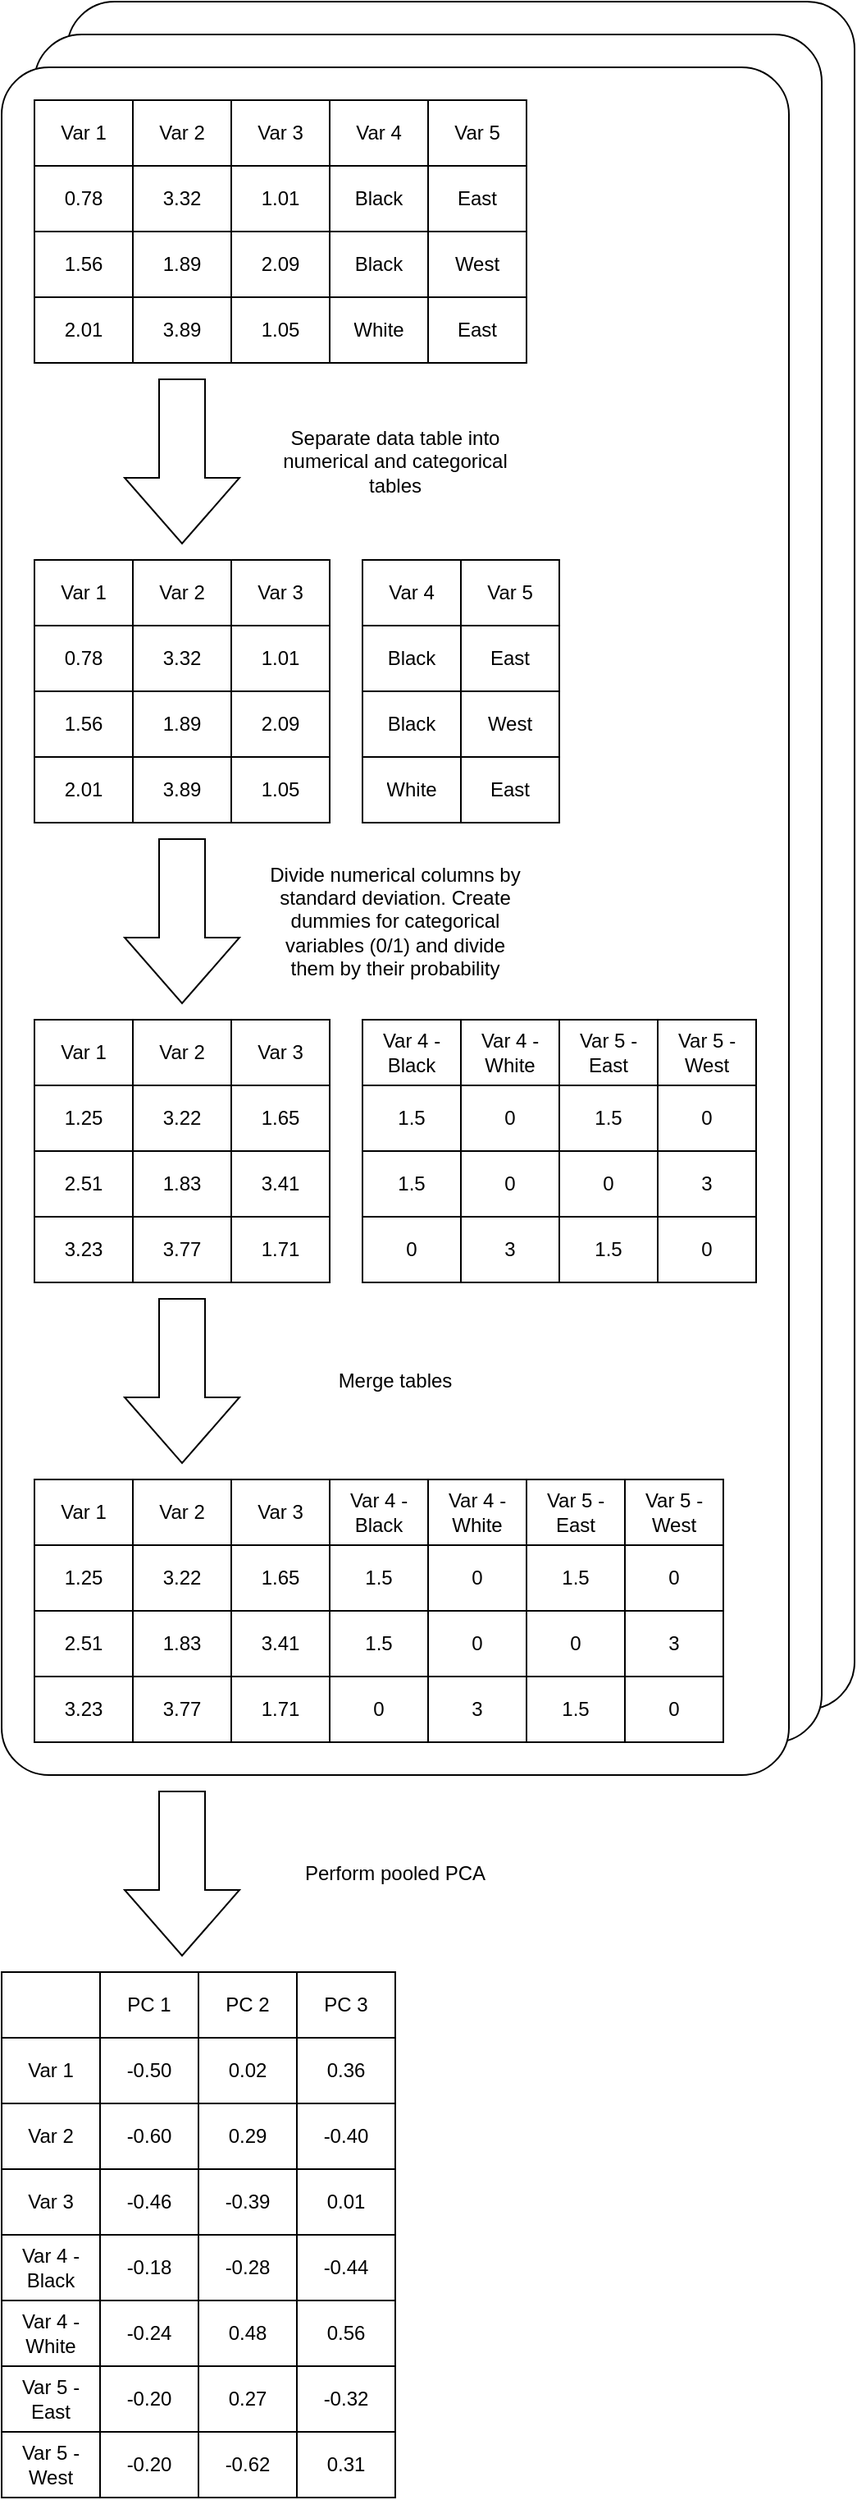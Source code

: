 <mxfile version="13.10.3" type="device"><diagram id="ud8sWpWN6jb35_ne4WhS" name="Page-1"><mxGraphModel dx="1673" dy="867" grid="1" gridSize="10" guides="1" tooltips="1" connect="1" arrows="1" fold="1" page="1" pageScale="1" pageWidth="827" pageHeight="1169" math="0" shadow="0"><root><mxCell id="0"/><mxCell id="1" parent="0"/><mxCell id="ew3JQJFN5XxSFX81NVyZ-254" value="" style="rounded=1;whiteSpace=wrap;html=1;arcSize=6;" vertex="1" parent="1"><mxGeometry x="240" y="20" width="480" height="1040" as="geometry"/></mxCell><mxCell id="ew3JQJFN5XxSFX81NVyZ-253" value="" style="rounded=1;whiteSpace=wrap;html=1;arcSize=6;" vertex="1" parent="1"><mxGeometry x="220" y="40" width="480" height="1040" as="geometry"/></mxCell><mxCell id="ew3JQJFN5XxSFX81NVyZ-252" value="" style="rounded=1;whiteSpace=wrap;html=1;arcSize=6;" vertex="1" parent="1"><mxGeometry x="200" y="60" width="480" height="1040" as="geometry"/></mxCell><mxCell id="ew3JQJFN5XxSFX81NVyZ-30" value="" style="shape=table;html=1;whiteSpace=wrap;startSize=0;container=1;collapsible=0;childLayout=tableLayout;" vertex="1" parent="1"><mxGeometry x="220" y="80" width="300" height="160" as="geometry"/></mxCell><mxCell id="ew3JQJFN5XxSFX81NVyZ-31" value="" style="shape=partialRectangle;html=1;whiteSpace=wrap;collapsible=0;dropTarget=0;pointerEvents=0;fillColor=none;top=0;left=0;bottom=0;right=0;points=[[0,0.5],[1,0.5]];portConstraint=eastwest;" vertex="1" parent="ew3JQJFN5XxSFX81NVyZ-30"><mxGeometry width="300" height="40" as="geometry"/></mxCell><mxCell id="ew3JQJFN5XxSFX81NVyZ-32" value="Var 1" style="shape=partialRectangle;html=1;whiteSpace=wrap;connectable=0;overflow=hidden;fillColor=none;top=0;left=0;bottom=0;right=0;" vertex="1" parent="ew3JQJFN5XxSFX81NVyZ-31"><mxGeometry width="60" height="40" as="geometry"/></mxCell><mxCell id="ew3JQJFN5XxSFX81NVyZ-33" value="Var 2" style="shape=partialRectangle;html=1;whiteSpace=wrap;connectable=0;overflow=hidden;fillColor=none;top=0;left=0;bottom=0;right=0;" vertex="1" parent="ew3JQJFN5XxSFX81NVyZ-31"><mxGeometry x="60" width="60" height="40" as="geometry"/></mxCell><mxCell id="ew3JQJFN5XxSFX81NVyZ-34" value="Var 3" style="shape=partialRectangle;html=1;whiteSpace=wrap;connectable=0;overflow=hidden;fillColor=none;top=0;left=0;bottom=0;right=0;" vertex="1" parent="ew3JQJFN5XxSFX81NVyZ-31"><mxGeometry x="120" width="60" height="40" as="geometry"/></mxCell><mxCell id="ew3JQJFN5XxSFX81NVyZ-35" value="Var 4" style="shape=partialRectangle;html=1;whiteSpace=wrap;connectable=0;overflow=hidden;fillColor=none;top=0;left=0;bottom=0;right=0;" vertex="1" parent="ew3JQJFN5XxSFX81NVyZ-31"><mxGeometry x="180" width="60" height="40" as="geometry"/></mxCell><mxCell id="ew3JQJFN5XxSFX81NVyZ-36" value="Var 5" style="shape=partialRectangle;html=1;whiteSpace=wrap;connectable=0;overflow=hidden;fillColor=none;top=0;left=0;bottom=0;right=0;" vertex="1" parent="ew3JQJFN5XxSFX81NVyZ-31"><mxGeometry x="240" width="60" height="40" as="geometry"/></mxCell><mxCell id="ew3JQJFN5XxSFX81NVyZ-37" value="" style="shape=partialRectangle;html=1;whiteSpace=wrap;collapsible=0;dropTarget=0;pointerEvents=0;fillColor=none;top=0;left=0;bottom=0;right=0;points=[[0,0.5],[1,0.5]];portConstraint=eastwest;" vertex="1" parent="ew3JQJFN5XxSFX81NVyZ-30"><mxGeometry y="40" width="300" height="40" as="geometry"/></mxCell><mxCell id="ew3JQJFN5XxSFX81NVyZ-38" value="0.78" style="shape=partialRectangle;html=1;whiteSpace=wrap;connectable=0;overflow=hidden;fillColor=none;top=0;left=0;bottom=0;right=0;" vertex="1" parent="ew3JQJFN5XxSFX81NVyZ-37"><mxGeometry width="60" height="40" as="geometry"/></mxCell><mxCell id="ew3JQJFN5XxSFX81NVyZ-39" value="3.32" style="shape=partialRectangle;html=1;whiteSpace=wrap;connectable=0;overflow=hidden;fillColor=none;top=0;left=0;bottom=0;right=0;" vertex="1" parent="ew3JQJFN5XxSFX81NVyZ-37"><mxGeometry x="60" width="60" height="40" as="geometry"/></mxCell><mxCell id="ew3JQJFN5XxSFX81NVyZ-40" value="1.01" style="shape=partialRectangle;html=1;whiteSpace=wrap;connectable=0;overflow=hidden;fillColor=none;top=0;left=0;bottom=0;right=0;" vertex="1" parent="ew3JQJFN5XxSFX81NVyZ-37"><mxGeometry x="120" width="60" height="40" as="geometry"/></mxCell><mxCell id="ew3JQJFN5XxSFX81NVyZ-41" value="Black" style="shape=partialRectangle;html=1;whiteSpace=wrap;connectable=0;overflow=hidden;fillColor=none;top=0;left=0;bottom=0;right=0;" vertex="1" parent="ew3JQJFN5XxSFX81NVyZ-37"><mxGeometry x="180" width="60" height="40" as="geometry"/></mxCell><mxCell id="ew3JQJFN5XxSFX81NVyZ-42" value="East" style="shape=partialRectangle;html=1;whiteSpace=wrap;connectable=0;overflow=hidden;fillColor=none;top=0;left=0;bottom=0;right=0;" vertex="1" parent="ew3JQJFN5XxSFX81NVyZ-37"><mxGeometry x="240" width="60" height="40" as="geometry"/></mxCell><mxCell id="ew3JQJFN5XxSFX81NVyZ-43" value="" style="shape=partialRectangle;html=1;whiteSpace=wrap;collapsible=0;dropTarget=0;pointerEvents=0;fillColor=none;top=0;left=0;bottom=0;right=0;points=[[0,0.5],[1,0.5]];portConstraint=eastwest;" vertex="1" parent="ew3JQJFN5XxSFX81NVyZ-30"><mxGeometry y="80" width="300" height="40" as="geometry"/></mxCell><mxCell id="ew3JQJFN5XxSFX81NVyZ-44" value="1.56" style="shape=partialRectangle;html=1;whiteSpace=wrap;connectable=0;overflow=hidden;fillColor=none;top=0;left=0;bottom=0;right=0;" vertex="1" parent="ew3JQJFN5XxSFX81NVyZ-43"><mxGeometry width="60" height="40" as="geometry"/></mxCell><mxCell id="ew3JQJFN5XxSFX81NVyZ-45" value="1.89" style="shape=partialRectangle;html=1;whiteSpace=wrap;connectable=0;overflow=hidden;fillColor=none;top=0;left=0;bottom=0;right=0;" vertex="1" parent="ew3JQJFN5XxSFX81NVyZ-43"><mxGeometry x="60" width="60" height="40" as="geometry"/></mxCell><mxCell id="ew3JQJFN5XxSFX81NVyZ-46" value="2.09" style="shape=partialRectangle;html=1;whiteSpace=wrap;connectable=0;overflow=hidden;fillColor=none;top=0;left=0;bottom=0;right=0;" vertex="1" parent="ew3JQJFN5XxSFX81NVyZ-43"><mxGeometry x="120" width="60" height="40" as="geometry"/></mxCell><mxCell id="ew3JQJFN5XxSFX81NVyZ-47" value="Black" style="shape=partialRectangle;html=1;whiteSpace=wrap;connectable=0;overflow=hidden;fillColor=none;top=0;left=0;bottom=0;right=0;" vertex="1" parent="ew3JQJFN5XxSFX81NVyZ-43"><mxGeometry x="180" width="60" height="40" as="geometry"/></mxCell><mxCell id="ew3JQJFN5XxSFX81NVyZ-48" value="West" style="shape=partialRectangle;html=1;whiteSpace=wrap;connectable=0;overflow=hidden;fillColor=none;top=0;left=0;bottom=0;right=0;" vertex="1" parent="ew3JQJFN5XxSFX81NVyZ-43"><mxGeometry x="240" width="60" height="40" as="geometry"/></mxCell><mxCell id="ew3JQJFN5XxSFX81NVyZ-49" value="" style="shape=partialRectangle;html=1;whiteSpace=wrap;collapsible=0;dropTarget=0;pointerEvents=0;fillColor=none;top=0;left=0;bottom=0;right=0;points=[[0,0.5],[1,0.5]];portConstraint=eastwest;" vertex="1" parent="ew3JQJFN5XxSFX81NVyZ-30"><mxGeometry y="120" width="300" height="40" as="geometry"/></mxCell><mxCell id="ew3JQJFN5XxSFX81NVyZ-50" value="2.01" style="shape=partialRectangle;html=1;whiteSpace=wrap;connectable=0;overflow=hidden;fillColor=none;top=0;left=0;bottom=0;right=0;" vertex="1" parent="ew3JQJFN5XxSFX81NVyZ-49"><mxGeometry width="60" height="40" as="geometry"/></mxCell><mxCell id="ew3JQJFN5XxSFX81NVyZ-51" value="3.89" style="shape=partialRectangle;html=1;whiteSpace=wrap;connectable=0;overflow=hidden;fillColor=none;top=0;left=0;bottom=0;right=0;" vertex="1" parent="ew3JQJFN5XxSFX81NVyZ-49"><mxGeometry x="60" width="60" height="40" as="geometry"/></mxCell><mxCell id="ew3JQJFN5XxSFX81NVyZ-52" value="1.05" style="shape=partialRectangle;html=1;whiteSpace=wrap;connectable=0;overflow=hidden;fillColor=none;top=0;left=0;bottom=0;right=0;" vertex="1" parent="ew3JQJFN5XxSFX81NVyZ-49"><mxGeometry x="120" width="60" height="40" as="geometry"/></mxCell><mxCell id="ew3JQJFN5XxSFX81NVyZ-53" value="White" style="shape=partialRectangle;html=1;whiteSpace=wrap;connectable=0;overflow=hidden;fillColor=none;top=0;left=0;bottom=0;right=0;" vertex="1" parent="ew3JQJFN5XxSFX81NVyZ-49"><mxGeometry x="180" width="60" height="40" as="geometry"/></mxCell><mxCell id="ew3JQJFN5XxSFX81NVyZ-54" value="East" style="shape=partialRectangle;html=1;whiteSpace=wrap;connectable=0;overflow=hidden;fillColor=none;top=0;left=0;bottom=0;right=0;" vertex="1" parent="ew3JQJFN5XxSFX81NVyZ-49"><mxGeometry x="240" width="60" height="40" as="geometry"/></mxCell><mxCell id="ew3JQJFN5XxSFX81NVyZ-58" value="" style="shape=table;html=1;whiteSpace=wrap;startSize=0;container=1;collapsible=0;childLayout=tableLayout;" vertex="1" parent="1"><mxGeometry x="220" y="360" width="180" height="160" as="geometry"/></mxCell><mxCell id="ew3JQJFN5XxSFX81NVyZ-59" value="" style="shape=partialRectangle;html=1;whiteSpace=wrap;collapsible=0;dropTarget=0;pointerEvents=0;fillColor=none;top=0;left=0;bottom=0;right=0;points=[[0,0.5],[1,0.5]];portConstraint=eastwest;" vertex="1" parent="ew3JQJFN5XxSFX81NVyZ-58"><mxGeometry width="180" height="40" as="geometry"/></mxCell><mxCell id="ew3JQJFN5XxSFX81NVyZ-60" value="Var 1" style="shape=partialRectangle;html=1;whiteSpace=wrap;connectable=0;overflow=hidden;fillColor=none;top=0;left=0;bottom=0;right=0;" vertex="1" parent="ew3JQJFN5XxSFX81NVyZ-59"><mxGeometry width="60" height="40" as="geometry"/></mxCell><mxCell id="ew3JQJFN5XxSFX81NVyZ-61" value="Var 2" style="shape=partialRectangle;html=1;whiteSpace=wrap;connectable=0;overflow=hidden;fillColor=none;top=0;left=0;bottom=0;right=0;" vertex="1" parent="ew3JQJFN5XxSFX81NVyZ-59"><mxGeometry x="60" width="60" height="40" as="geometry"/></mxCell><mxCell id="ew3JQJFN5XxSFX81NVyZ-62" value="Var 3" style="shape=partialRectangle;html=1;whiteSpace=wrap;connectable=0;overflow=hidden;fillColor=none;top=0;left=0;bottom=0;right=0;" vertex="1" parent="ew3JQJFN5XxSFX81NVyZ-59"><mxGeometry x="120" width="60" height="40" as="geometry"/></mxCell><mxCell id="ew3JQJFN5XxSFX81NVyZ-63" value="" style="shape=partialRectangle;html=1;whiteSpace=wrap;collapsible=0;dropTarget=0;pointerEvents=0;fillColor=none;top=0;left=0;bottom=0;right=0;points=[[0,0.5],[1,0.5]];portConstraint=eastwest;" vertex="1" parent="ew3JQJFN5XxSFX81NVyZ-58"><mxGeometry y="40" width="180" height="40" as="geometry"/></mxCell><mxCell id="ew3JQJFN5XxSFX81NVyZ-64" value="0.78" style="shape=partialRectangle;html=1;whiteSpace=wrap;connectable=0;overflow=hidden;fillColor=none;top=0;left=0;bottom=0;right=0;" vertex="1" parent="ew3JQJFN5XxSFX81NVyZ-63"><mxGeometry width="60" height="40" as="geometry"/></mxCell><mxCell id="ew3JQJFN5XxSFX81NVyZ-65" value="3.32" style="shape=partialRectangle;html=1;whiteSpace=wrap;connectable=0;overflow=hidden;fillColor=none;top=0;left=0;bottom=0;right=0;" vertex="1" parent="ew3JQJFN5XxSFX81NVyZ-63"><mxGeometry x="60" width="60" height="40" as="geometry"/></mxCell><mxCell id="ew3JQJFN5XxSFX81NVyZ-66" value="1.01" style="shape=partialRectangle;html=1;whiteSpace=wrap;connectable=0;overflow=hidden;fillColor=none;top=0;left=0;bottom=0;right=0;" vertex="1" parent="ew3JQJFN5XxSFX81NVyZ-63"><mxGeometry x="120" width="60" height="40" as="geometry"/></mxCell><mxCell id="ew3JQJFN5XxSFX81NVyZ-67" value="" style="shape=partialRectangle;html=1;whiteSpace=wrap;collapsible=0;dropTarget=0;pointerEvents=0;fillColor=none;top=0;left=0;bottom=0;right=0;points=[[0,0.5],[1,0.5]];portConstraint=eastwest;" vertex="1" parent="ew3JQJFN5XxSFX81NVyZ-58"><mxGeometry y="80" width="180" height="40" as="geometry"/></mxCell><mxCell id="ew3JQJFN5XxSFX81NVyZ-68" value="1.56" style="shape=partialRectangle;html=1;whiteSpace=wrap;connectable=0;overflow=hidden;fillColor=none;top=0;left=0;bottom=0;right=0;" vertex="1" parent="ew3JQJFN5XxSFX81NVyZ-67"><mxGeometry width="60" height="40" as="geometry"/></mxCell><mxCell id="ew3JQJFN5XxSFX81NVyZ-69" value="1.89" style="shape=partialRectangle;html=1;whiteSpace=wrap;connectable=0;overflow=hidden;fillColor=none;top=0;left=0;bottom=0;right=0;" vertex="1" parent="ew3JQJFN5XxSFX81NVyZ-67"><mxGeometry x="60" width="60" height="40" as="geometry"/></mxCell><mxCell id="ew3JQJFN5XxSFX81NVyZ-70" value="2.09" style="shape=partialRectangle;html=1;whiteSpace=wrap;connectable=0;overflow=hidden;fillColor=none;top=0;left=0;bottom=0;right=0;" vertex="1" parent="ew3JQJFN5XxSFX81NVyZ-67"><mxGeometry x="120" width="60" height="40" as="geometry"/></mxCell><mxCell id="ew3JQJFN5XxSFX81NVyZ-71" value="" style="shape=partialRectangle;html=1;whiteSpace=wrap;collapsible=0;dropTarget=0;pointerEvents=0;fillColor=none;top=0;left=0;bottom=0;right=0;points=[[0,0.5],[1,0.5]];portConstraint=eastwest;" vertex="1" parent="ew3JQJFN5XxSFX81NVyZ-58"><mxGeometry y="120" width="180" height="40" as="geometry"/></mxCell><mxCell id="ew3JQJFN5XxSFX81NVyZ-72" value="2.01" style="shape=partialRectangle;html=1;whiteSpace=wrap;connectable=0;overflow=hidden;fillColor=none;top=0;left=0;bottom=0;right=0;" vertex="1" parent="ew3JQJFN5XxSFX81NVyZ-71"><mxGeometry width="60" height="40" as="geometry"/></mxCell><mxCell id="ew3JQJFN5XxSFX81NVyZ-73" value="3.89" style="shape=partialRectangle;html=1;whiteSpace=wrap;connectable=0;overflow=hidden;fillColor=none;top=0;left=0;bottom=0;right=0;" vertex="1" parent="ew3JQJFN5XxSFX81NVyZ-71"><mxGeometry x="60" width="60" height="40" as="geometry"/></mxCell><mxCell id="ew3JQJFN5XxSFX81NVyZ-74" value="1.05" style="shape=partialRectangle;html=1;whiteSpace=wrap;connectable=0;overflow=hidden;fillColor=none;top=0;left=0;bottom=0;right=0;" vertex="1" parent="ew3JQJFN5XxSFX81NVyZ-71"><mxGeometry x="120" width="60" height="40" as="geometry"/></mxCell><mxCell id="ew3JQJFN5XxSFX81NVyZ-75" value="" style="shape=table;html=1;whiteSpace=wrap;startSize=0;container=1;collapsible=0;childLayout=tableLayout;" vertex="1" parent="1"><mxGeometry x="420" y="360" width="120" height="160" as="geometry"/></mxCell><mxCell id="ew3JQJFN5XxSFX81NVyZ-76" value="" style="shape=partialRectangle;html=1;whiteSpace=wrap;collapsible=0;dropTarget=0;pointerEvents=0;fillColor=none;top=0;left=0;bottom=0;right=0;points=[[0,0.5],[1,0.5]];portConstraint=eastwest;" vertex="1" parent="ew3JQJFN5XxSFX81NVyZ-75"><mxGeometry width="120" height="40" as="geometry"/></mxCell><mxCell id="ew3JQJFN5XxSFX81NVyZ-77" value="Var 4" style="shape=partialRectangle;html=1;whiteSpace=wrap;connectable=0;overflow=hidden;fillColor=none;top=0;left=0;bottom=0;right=0;" vertex="1" parent="ew3JQJFN5XxSFX81NVyZ-76"><mxGeometry width="60" height="40" as="geometry"/></mxCell><mxCell id="ew3JQJFN5XxSFX81NVyZ-78" value="Var 5" style="shape=partialRectangle;html=1;whiteSpace=wrap;connectable=0;overflow=hidden;fillColor=none;top=0;left=0;bottom=0;right=0;" vertex="1" parent="ew3JQJFN5XxSFX81NVyZ-76"><mxGeometry x="60" width="60" height="40" as="geometry"/></mxCell><mxCell id="ew3JQJFN5XxSFX81NVyZ-79" value="" style="shape=partialRectangle;html=1;whiteSpace=wrap;collapsible=0;dropTarget=0;pointerEvents=0;fillColor=none;top=0;left=0;bottom=0;right=0;points=[[0,0.5],[1,0.5]];portConstraint=eastwest;" vertex="1" parent="ew3JQJFN5XxSFX81NVyZ-75"><mxGeometry y="40" width="120" height="40" as="geometry"/></mxCell><mxCell id="ew3JQJFN5XxSFX81NVyZ-80" value="Black" style="shape=partialRectangle;html=1;whiteSpace=wrap;connectable=0;overflow=hidden;fillColor=none;top=0;left=0;bottom=0;right=0;" vertex="1" parent="ew3JQJFN5XxSFX81NVyZ-79"><mxGeometry width="60" height="40" as="geometry"/></mxCell><mxCell id="ew3JQJFN5XxSFX81NVyZ-81" value="East" style="shape=partialRectangle;html=1;whiteSpace=wrap;connectable=0;overflow=hidden;fillColor=none;top=0;left=0;bottom=0;right=0;" vertex="1" parent="ew3JQJFN5XxSFX81NVyZ-79"><mxGeometry x="60" width="60" height="40" as="geometry"/></mxCell><mxCell id="ew3JQJFN5XxSFX81NVyZ-82" value="" style="shape=partialRectangle;html=1;whiteSpace=wrap;collapsible=0;dropTarget=0;pointerEvents=0;fillColor=none;top=0;left=0;bottom=0;right=0;points=[[0,0.5],[1,0.5]];portConstraint=eastwest;" vertex="1" parent="ew3JQJFN5XxSFX81NVyZ-75"><mxGeometry y="80" width="120" height="40" as="geometry"/></mxCell><mxCell id="ew3JQJFN5XxSFX81NVyZ-83" value="Black" style="shape=partialRectangle;html=1;whiteSpace=wrap;connectable=0;overflow=hidden;fillColor=none;top=0;left=0;bottom=0;right=0;" vertex="1" parent="ew3JQJFN5XxSFX81NVyZ-82"><mxGeometry width="60" height="40" as="geometry"/></mxCell><mxCell id="ew3JQJFN5XxSFX81NVyZ-84" value="West" style="shape=partialRectangle;html=1;whiteSpace=wrap;connectable=0;overflow=hidden;fillColor=none;top=0;left=0;bottom=0;right=0;" vertex="1" parent="ew3JQJFN5XxSFX81NVyZ-82"><mxGeometry x="60" width="60" height="40" as="geometry"/></mxCell><mxCell id="ew3JQJFN5XxSFX81NVyZ-85" value="" style="shape=partialRectangle;html=1;whiteSpace=wrap;collapsible=0;dropTarget=0;pointerEvents=0;fillColor=none;top=0;left=0;bottom=0;right=0;points=[[0,0.5],[1,0.5]];portConstraint=eastwest;" vertex="1" parent="ew3JQJFN5XxSFX81NVyZ-75"><mxGeometry y="120" width="120" height="40" as="geometry"/></mxCell><mxCell id="ew3JQJFN5XxSFX81NVyZ-86" value="White" style="shape=partialRectangle;html=1;whiteSpace=wrap;connectable=0;overflow=hidden;fillColor=none;top=0;left=0;bottom=0;right=0;" vertex="1" parent="ew3JQJFN5XxSFX81NVyZ-85"><mxGeometry width="60" height="40" as="geometry"/></mxCell><mxCell id="ew3JQJFN5XxSFX81NVyZ-87" value="East" style="shape=partialRectangle;html=1;whiteSpace=wrap;connectable=0;overflow=hidden;fillColor=none;top=0;left=0;bottom=0;right=0;" vertex="1" parent="ew3JQJFN5XxSFX81NVyZ-85"><mxGeometry x="60" width="60" height="40" as="geometry"/></mxCell><mxCell id="ew3JQJFN5XxSFX81NVyZ-89" value="" style="html=1;shadow=0;dashed=0;align=center;verticalAlign=middle;shape=mxgraph.arrows2.arrow;dy=0.6;dx=40;direction=south;notch=0;" vertex="1" parent="1"><mxGeometry x="275" y="250" width="70" height="100" as="geometry"/></mxCell><mxCell id="ew3JQJFN5XxSFX81NVyZ-90" value="Separate data table into numerical and categorical tables" style="text;html=1;strokeColor=none;fillColor=none;align=center;verticalAlign=middle;whiteSpace=wrap;rounded=0;" vertex="1" parent="1"><mxGeometry x="360" y="260" width="160" height="80" as="geometry"/></mxCell><mxCell id="ew3JQJFN5XxSFX81NVyZ-91" value="" style="html=1;shadow=0;dashed=0;align=center;verticalAlign=middle;shape=mxgraph.arrows2.arrow;dy=0.6;dx=40;direction=south;notch=0;" vertex="1" parent="1"><mxGeometry x="275" y="530" width="70" height="100" as="geometry"/></mxCell><mxCell id="ew3JQJFN5XxSFX81NVyZ-92" value="Divide numerical columns by standard deviation. Create dummies for categorical variables (0/1) and divide them by their probability" style="text;html=1;strokeColor=none;fillColor=none;align=center;verticalAlign=middle;whiteSpace=wrap;rounded=0;" vertex="1" parent="1"><mxGeometry x="360" y="540" width="160" height="80" as="geometry"/></mxCell><mxCell id="ew3JQJFN5XxSFX81NVyZ-93" value="" style="shape=table;html=1;whiteSpace=wrap;startSize=0;container=1;collapsible=0;childLayout=tableLayout;" vertex="1" parent="1"><mxGeometry x="220" y="640" width="180" height="160" as="geometry"/></mxCell><mxCell id="ew3JQJFN5XxSFX81NVyZ-94" value="" style="shape=partialRectangle;html=1;whiteSpace=wrap;collapsible=0;dropTarget=0;pointerEvents=0;fillColor=none;top=0;left=0;bottom=0;right=0;points=[[0,0.5],[1,0.5]];portConstraint=eastwest;" vertex="1" parent="ew3JQJFN5XxSFX81NVyZ-93"><mxGeometry width="180" height="40" as="geometry"/></mxCell><mxCell id="ew3JQJFN5XxSFX81NVyZ-95" value="Var 1" style="shape=partialRectangle;html=1;whiteSpace=wrap;connectable=0;overflow=hidden;fillColor=none;top=0;left=0;bottom=0;right=0;" vertex="1" parent="ew3JQJFN5XxSFX81NVyZ-94"><mxGeometry width="60" height="40" as="geometry"/></mxCell><mxCell id="ew3JQJFN5XxSFX81NVyZ-96" value="Var 2" style="shape=partialRectangle;html=1;whiteSpace=wrap;connectable=0;overflow=hidden;fillColor=none;top=0;left=0;bottom=0;right=0;" vertex="1" parent="ew3JQJFN5XxSFX81NVyZ-94"><mxGeometry x="60" width="60" height="40" as="geometry"/></mxCell><mxCell id="ew3JQJFN5XxSFX81NVyZ-97" value="Var 3" style="shape=partialRectangle;html=1;whiteSpace=wrap;connectable=0;overflow=hidden;fillColor=none;top=0;left=0;bottom=0;right=0;" vertex="1" parent="ew3JQJFN5XxSFX81NVyZ-94"><mxGeometry x="120" width="60" height="40" as="geometry"/></mxCell><mxCell id="ew3JQJFN5XxSFX81NVyZ-98" value="" style="shape=partialRectangle;html=1;whiteSpace=wrap;collapsible=0;dropTarget=0;pointerEvents=0;fillColor=none;top=0;left=0;bottom=0;right=0;points=[[0,0.5],[1,0.5]];portConstraint=eastwest;" vertex="1" parent="ew3JQJFN5XxSFX81NVyZ-93"><mxGeometry y="40" width="180" height="40" as="geometry"/></mxCell><mxCell id="ew3JQJFN5XxSFX81NVyZ-99" value="1.25" style="shape=partialRectangle;html=1;whiteSpace=wrap;connectable=0;overflow=hidden;fillColor=none;top=0;left=0;bottom=0;right=0;" vertex="1" parent="ew3JQJFN5XxSFX81NVyZ-98"><mxGeometry width="60" height="40" as="geometry"/></mxCell><mxCell id="ew3JQJFN5XxSFX81NVyZ-100" value="3.22" style="shape=partialRectangle;html=1;whiteSpace=wrap;connectable=0;overflow=hidden;fillColor=none;top=0;left=0;bottom=0;right=0;" vertex="1" parent="ew3JQJFN5XxSFX81NVyZ-98"><mxGeometry x="60" width="60" height="40" as="geometry"/></mxCell><mxCell id="ew3JQJFN5XxSFX81NVyZ-101" value="1.65" style="shape=partialRectangle;html=1;whiteSpace=wrap;connectable=0;overflow=hidden;fillColor=none;top=0;left=0;bottom=0;right=0;" vertex="1" parent="ew3JQJFN5XxSFX81NVyZ-98"><mxGeometry x="120" width="60" height="40" as="geometry"/></mxCell><mxCell id="ew3JQJFN5XxSFX81NVyZ-102" value="" style="shape=partialRectangle;html=1;whiteSpace=wrap;collapsible=0;dropTarget=0;pointerEvents=0;fillColor=none;top=0;left=0;bottom=0;right=0;points=[[0,0.5],[1,0.5]];portConstraint=eastwest;" vertex="1" parent="ew3JQJFN5XxSFX81NVyZ-93"><mxGeometry y="80" width="180" height="40" as="geometry"/></mxCell><mxCell id="ew3JQJFN5XxSFX81NVyZ-103" value="2.51" style="shape=partialRectangle;html=1;whiteSpace=wrap;connectable=0;overflow=hidden;fillColor=none;top=0;left=0;bottom=0;right=0;" vertex="1" parent="ew3JQJFN5XxSFX81NVyZ-102"><mxGeometry width="60" height="40" as="geometry"/></mxCell><mxCell id="ew3JQJFN5XxSFX81NVyZ-104" value="1.83" style="shape=partialRectangle;html=1;whiteSpace=wrap;connectable=0;overflow=hidden;fillColor=none;top=0;left=0;bottom=0;right=0;" vertex="1" parent="ew3JQJFN5XxSFX81NVyZ-102"><mxGeometry x="60" width="60" height="40" as="geometry"/></mxCell><mxCell id="ew3JQJFN5XxSFX81NVyZ-105" value="3.41" style="shape=partialRectangle;html=1;whiteSpace=wrap;connectable=0;overflow=hidden;fillColor=none;top=0;left=0;bottom=0;right=0;" vertex="1" parent="ew3JQJFN5XxSFX81NVyZ-102"><mxGeometry x="120" width="60" height="40" as="geometry"/></mxCell><mxCell id="ew3JQJFN5XxSFX81NVyZ-106" value="" style="shape=partialRectangle;html=1;whiteSpace=wrap;collapsible=0;dropTarget=0;pointerEvents=0;fillColor=none;top=0;left=0;bottom=0;right=0;points=[[0,0.5],[1,0.5]];portConstraint=eastwest;" vertex="1" parent="ew3JQJFN5XxSFX81NVyZ-93"><mxGeometry y="120" width="180" height="40" as="geometry"/></mxCell><mxCell id="ew3JQJFN5XxSFX81NVyZ-107" value="3.23" style="shape=partialRectangle;html=1;whiteSpace=wrap;connectable=0;overflow=hidden;fillColor=none;top=0;left=0;bottom=0;right=0;" vertex="1" parent="ew3JQJFN5XxSFX81NVyZ-106"><mxGeometry width="60" height="40" as="geometry"/></mxCell><mxCell id="ew3JQJFN5XxSFX81NVyZ-108" value="3.77" style="shape=partialRectangle;html=1;whiteSpace=wrap;connectable=0;overflow=hidden;fillColor=none;top=0;left=0;bottom=0;right=0;" vertex="1" parent="ew3JQJFN5XxSFX81NVyZ-106"><mxGeometry x="60" width="60" height="40" as="geometry"/></mxCell><mxCell id="ew3JQJFN5XxSFX81NVyZ-109" value="1.71" style="shape=partialRectangle;html=1;whiteSpace=wrap;connectable=0;overflow=hidden;fillColor=none;top=0;left=0;bottom=0;right=0;" vertex="1" parent="ew3JQJFN5XxSFX81NVyZ-106"><mxGeometry x="120" width="60" height="40" as="geometry"/></mxCell><mxCell id="ew3JQJFN5XxSFX81NVyZ-110" value="" style="shape=table;html=1;whiteSpace=wrap;startSize=0;container=1;collapsible=0;childLayout=tableLayout;" vertex="1" parent="1"><mxGeometry x="420" y="640" width="240" height="160" as="geometry"/></mxCell><mxCell id="ew3JQJFN5XxSFX81NVyZ-111" value="" style="shape=partialRectangle;html=1;whiteSpace=wrap;collapsible=0;dropTarget=0;pointerEvents=0;fillColor=none;top=0;left=0;bottom=0;right=0;points=[[0,0.5],[1,0.5]];portConstraint=eastwest;" vertex="1" parent="ew3JQJFN5XxSFX81NVyZ-110"><mxGeometry width="240" height="40" as="geometry"/></mxCell><mxCell id="ew3JQJFN5XxSFX81NVyZ-112" value="Var 4 - Black" style="shape=partialRectangle;html=1;whiteSpace=wrap;connectable=0;overflow=hidden;fillColor=none;top=0;left=0;bottom=0;right=0;" vertex="1" parent="ew3JQJFN5XxSFX81NVyZ-111"><mxGeometry width="60" height="40" as="geometry"/></mxCell><mxCell id="ew3JQJFN5XxSFX81NVyZ-113" value="Var 4 - White" style="shape=partialRectangle;html=1;whiteSpace=wrap;connectable=0;overflow=hidden;fillColor=none;top=0;left=0;bottom=0;right=0;" vertex="1" parent="ew3JQJFN5XxSFX81NVyZ-111"><mxGeometry x="60" width="60" height="40" as="geometry"/></mxCell><mxCell id="ew3JQJFN5XxSFX81NVyZ-123" value="Var 5 - East" style="shape=partialRectangle;html=1;whiteSpace=wrap;connectable=0;overflow=hidden;fillColor=none;top=0;left=0;bottom=0;right=0;" vertex="1" parent="ew3JQJFN5XxSFX81NVyZ-111"><mxGeometry x="120" width="60" height="40" as="geometry"/></mxCell><mxCell id="ew3JQJFN5XxSFX81NVyZ-127" value="Var 5 - West" style="shape=partialRectangle;html=1;whiteSpace=wrap;connectable=0;overflow=hidden;fillColor=none;top=0;left=0;bottom=0;right=0;" vertex="1" parent="ew3JQJFN5XxSFX81NVyZ-111"><mxGeometry x="180" width="60" height="40" as="geometry"/></mxCell><mxCell id="ew3JQJFN5XxSFX81NVyZ-114" value="" style="shape=partialRectangle;html=1;whiteSpace=wrap;collapsible=0;dropTarget=0;pointerEvents=0;fillColor=none;top=0;left=0;bottom=0;right=0;points=[[0,0.5],[1,0.5]];portConstraint=eastwest;" vertex="1" parent="ew3JQJFN5XxSFX81NVyZ-110"><mxGeometry y="40" width="240" height="40" as="geometry"/></mxCell><mxCell id="ew3JQJFN5XxSFX81NVyZ-115" value="1.5" style="shape=partialRectangle;html=1;whiteSpace=wrap;connectable=0;overflow=hidden;fillColor=none;top=0;left=0;bottom=0;right=0;" vertex="1" parent="ew3JQJFN5XxSFX81NVyZ-114"><mxGeometry width="60" height="40" as="geometry"/></mxCell><mxCell id="ew3JQJFN5XxSFX81NVyZ-116" value="0" style="shape=partialRectangle;html=1;whiteSpace=wrap;connectable=0;overflow=hidden;fillColor=none;top=0;left=0;bottom=0;right=0;" vertex="1" parent="ew3JQJFN5XxSFX81NVyZ-114"><mxGeometry x="60" width="60" height="40" as="geometry"/></mxCell><mxCell id="ew3JQJFN5XxSFX81NVyZ-124" value="1.5" style="shape=partialRectangle;html=1;whiteSpace=wrap;connectable=0;overflow=hidden;fillColor=none;top=0;left=0;bottom=0;right=0;" vertex="1" parent="ew3JQJFN5XxSFX81NVyZ-114"><mxGeometry x="120" width="60" height="40" as="geometry"/></mxCell><mxCell id="ew3JQJFN5XxSFX81NVyZ-128" value="0" style="shape=partialRectangle;html=1;whiteSpace=wrap;connectable=0;overflow=hidden;fillColor=none;top=0;left=0;bottom=0;right=0;" vertex="1" parent="ew3JQJFN5XxSFX81NVyZ-114"><mxGeometry x="180" width="60" height="40" as="geometry"/></mxCell><mxCell id="ew3JQJFN5XxSFX81NVyZ-117" value="" style="shape=partialRectangle;html=1;whiteSpace=wrap;collapsible=0;dropTarget=0;pointerEvents=0;fillColor=none;top=0;left=0;bottom=0;right=0;points=[[0,0.5],[1,0.5]];portConstraint=eastwest;" vertex="1" parent="ew3JQJFN5XxSFX81NVyZ-110"><mxGeometry y="80" width="240" height="40" as="geometry"/></mxCell><mxCell id="ew3JQJFN5XxSFX81NVyZ-118" value="1.5" style="shape=partialRectangle;html=1;whiteSpace=wrap;connectable=0;overflow=hidden;fillColor=none;top=0;left=0;bottom=0;right=0;" vertex="1" parent="ew3JQJFN5XxSFX81NVyZ-117"><mxGeometry width="60" height="40" as="geometry"/></mxCell><mxCell id="ew3JQJFN5XxSFX81NVyZ-119" value="0" style="shape=partialRectangle;html=1;whiteSpace=wrap;connectable=0;overflow=hidden;fillColor=none;top=0;left=0;bottom=0;right=0;" vertex="1" parent="ew3JQJFN5XxSFX81NVyZ-117"><mxGeometry x="60" width="60" height="40" as="geometry"/></mxCell><mxCell id="ew3JQJFN5XxSFX81NVyZ-125" value="0" style="shape=partialRectangle;html=1;whiteSpace=wrap;connectable=0;overflow=hidden;fillColor=none;top=0;left=0;bottom=0;right=0;" vertex="1" parent="ew3JQJFN5XxSFX81NVyZ-117"><mxGeometry x="120" width="60" height="40" as="geometry"/></mxCell><mxCell id="ew3JQJFN5XxSFX81NVyZ-129" value="3" style="shape=partialRectangle;html=1;whiteSpace=wrap;connectable=0;overflow=hidden;fillColor=none;top=0;left=0;bottom=0;right=0;" vertex="1" parent="ew3JQJFN5XxSFX81NVyZ-117"><mxGeometry x="180" width="60" height="40" as="geometry"/></mxCell><mxCell id="ew3JQJFN5XxSFX81NVyZ-120" value="" style="shape=partialRectangle;html=1;whiteSpace=wrap;collapsible=0;dropTarget=0;pointerEvents=0;fillColor=none;top=0;left=0;bottom=0;right=0;points=[[0,0.5],[1,0.5]];portConstraint=eastwest;" vertex="1" parent="ew3JQJFN5XxSFX81NVyZ-110"><mxGeometry y="120" width="240" height="40" as="geometry"/></mxCell><mxCell id="ew3JQJFN5XxSFX81NVyZ-121" value="0" style="shape=partialRectangle;html=1;whiteSpace=wrap;connectable=0;overflow=hidden;fillColor=none;top=0;left=0;bottom=0;right=0;" vertex="1" parent="ew3JQJFN5XxSFX81NVyZ-120"><mxGeometry width="60" height="40" as="geometry"/></mxCell><mxCell id="ew3JQJFN5XxSFX81NVyZ-122" value="3" style="shape=partialRectangle;html=1;whiteSpace=wrap;connectable=0;overflow=hidden;fillColor=none;top=0;left=0;bottom=0;right=0;" vertex="1" parent="ew3JQJFN5XxSFX81NVyZ-120"><mxGeometry x="60" width="60" height="40" as="geometry"/></mxCell><mxCell id="ew3JQJFN5XxSFX81NVyZ-126" value="1.5" style="shape=partialRectangle;html=1;whiteSpace=wrap;connectable=0;overflow=hidden;fillColor=none;top=0;left=0;bottom=0;right=0;" vertex="1" parent="ew3JQJFN5XxSFX81NVyZ-120"><mxGeometry x="120" width="60" height="40" as="geometry"/></mxCell><mxCell id="ew3JQJFN5XxSFX81NVyZ-130" value="0" style="shape=partialRectangle;html=1;whiteSpace=wrap;connectable=0;overflow=hidden;fillColor=none;top=0;left=0;bottom=0;right=0;" vertex="1" parent="ew3JQJFN5XxSFX81NVyZ-120"><mxGeometry x="180" width="60" height="40" as="geometry"/></mxCell><mxCell id="ew3JQJFN5XxSFX81NVyZ-131" value="" style="html=1;shadow=0;dashed=0;align=center;verticalAlign=middle;shape=mxgraph.arrows2.arrow;dy=0.6;dx=40;direction=south;notch=0;" vertex="1" parent="1"><mxGeometry x="275" y="810" width="70" height="100" as="geometry"/></mxCell><mxCell id="ew3JQJFN5XxSFX81NVyZ-132" value="Merge tables" style="text;html=1;strokeColor=none;fillColor=none;align=center;verticalAlign=middle;whiteSpace=wrap;rounded=0;" vertex="1" parent="1"><mxGeometry x="360" y="820" width="160" height="80" as="geometry"/></mxCell><mxCell id="ew3JQJFN5XxSFX81NVyZ-133" value="" style="shape=table;html=1;whiteSpace=wrap;startSize=0;container=1;collapsible=0;childLayout=tableLayout;" vertex="1" parent="1"><mxGeometry x="220" y="920" width="180" height="160" as="geometry"/></mxCell><mxCell id="ew3JQJFN5XxSFX81NVyZ-134" value="" style="shape=partialRectangle;html=1;whiteSpace=wrap;collapsible=0;dropTarget=0;pointerEvents=0;fillColor=none;top=0;left=0;bottom=0;right=0;points=[[0,0.5],[1,0.5]];portConstraint=eastwest;" vertex="1" parent="ew3JQJFN5XxSFX81NVyZ-133"><mxGeometry width="180" height="40" as="geometry"/></mxCell><mxCell id="ew3JQJFN5XxSFX81NVyZ-135" value="Var 1" style="shape=partialRectangle;html=1;whiteSpace=wrap;connectable=0;overflow=hidden;fillColor=none;top=0;left=0;bottom=0;right=0;" vertex="1" parent="ew3JQJFN5XxSFX81NVyZ-134"><mxGeometry width="60" height="40" as="geometry"/></mxCell><mxCell id="ew3JQJFN5XxSFX81NVyZ-136" value="Var 2" style="shape=partialRectangle;html=1;whiteSpace=wrap;connectable=0;overflow=hidden;fillColor=none;top=0;left=0;bottom=0;right=0;" vertex="1" parent="ew3JQJFN5XxSFX81NVyZ-134"><mxGeometry x="60" width="60" height="40" as="geometry"/></mxCell><mxCell id="ew3JQJFN5XxSFX81NVyZ-137" value="Var 3" style="shape=partialRectangle;html=1;whiteSpace=wrap;connectable=0;overflow=hidden;fillColor=none;top=0;left=0;bottom=0;right=0;" vertex="1" parent="ew3JQJFN5XxSFX81NVyZ-134"><mxGeometry x="120" width="60" height="40" as="geometry"/></mxCell><mxCell id="ew3JQJFN5XxSFX81NVyZ-138" value="" style="shape=partialRectangle;html=1;whiteSpace=wrap;collapsible=0;dropTarget=0;pointerEvents=0;fillColor=none;top=0;left=0;bottom=0;right=0;points=[[0,0.5],[1,0.5]];portConstraint=eastwest;" vertex="1" parent="ew3JQJFN5XxSFX81NVyZ-133"><mxGeometry y="40" width="180" height="40" as="geometry"/></mxCell><mxCell id="ew3JQJFN5XxSFX81NVyZ-139" value="1.25" style="shape=partialRectangle;html=1;whiteSpace=wrap;connectable=0;overflow=hidden;fillColor=none;top=0;left=0;bottom=0;right=0;" vertex="1" parent="ew3JQJFN5XxSFX81NVyZ-138"><mxGeometry width="60" height="40" as="geometry"/></mxCell><mxCell id="ew3JQJFN5XxSFX81NVyZ-140" value="3.22" style="shape=partialRectangle;html=1;whiteSpace=wrap;connectable=0;overflow=hidden;fillColor=none;top=0;left=0;bottom=0;right=0;" vertex="1" parent="ew3JQJFN5XxSFX81NVyZ-138"><mxGeometry x="60" width="60" height="40" as="geometry"/></mxCell><mxCell id="ew3JQJFN5XxSFX81NVyZ-141" value="1.65" style="shape=partialRectangle;html=1;whiteSpace=wrap;connectable=0;overflow=hidden;fillColor=none;top=0;left=0;bottom=0;right=0;" vertex="1" parent="ew3JQJFN5XxSFX81NVyZ-138"><mxGeometry x="120" width="60" height="40" as="geometry"/></mxCell><mxCell id="ew3JQJFN5XxSFX81NVyZ-142" value="" style="shape=partialRectangle;html=1;whiteSpace=wrap;collapsible=0;dropTarget=0;pointerEvents=0;fillColor=none;top=0;left=0;bottom=0;right=0;points=[[0,0.5],[1,0.5]];portConstraint=eastwest;" vertex="1" parent="ew3JQJFN5XxSFX81NVyZ-133"><mxGeometry y="80" width="180" height="40" as="geometry"/></mxCell><mxCell id="ew3JQJFN5XxSFX81NVyZ-143" value="2.51" style="shape=partialRectangle;html=1;whiteSpace=wrap;connectable=0;overflow=hidden;fillColor=none;top=0;left=0;bottom=0;right=0;" vertex="1" parent="ew3JQJFN5XxSFX81NVyZ-142"><mxGeometry width="60" height="40" as="geometry"/></mxCell><mxCell id="ew3JQJFN5XxSFX81NVyZ-144" value="1.83" style="shape=partialRectangle;html=1;whiteSpace=wrap;connectable=0;overflow=hidden;fillColor=none;top=0;left=0;bottom=0;right=0;" vertex="1" parent="ew3JQJFN5XxSFX81NVyZ-142"><mxGeometry x="60" width="60" height="40" as="geometry"/></mxCell><mxCell id="ew3JQJFN5XxSFX81NVyZ-145" value="3.41" style="shape=partialRectangle;html=1;whiteSpace=wrap;connectable=0;overflow=hidden;fillColor=none;top=0;left=0;bottom=0;right=0;" vertex="1" parent="ew3JQJFN5XxSFX81NVyZ-142"><mxGeometry x="120" width="60" height="40" as="geometry"/></mxCell><mxCell id="ew3JQJFN5XxSFX81NVyZ-146" value="" style="shape=partialRectangle;html=1;whiteSpace=wrap;collapsible=0;dropTarget=0;pointerEvents=0;fillColor=none;top=0;left=0;bottom=0;right=0;points=[[0,0.5],[1,0.5]];portConstraint=eastwest;" vertex="1" parent="ew3JQJFN5XxSFX81NVyZ-133"><mxGeometry y="120" width="180" height="40" as="geometry"/></mxCell><mxCell id="ew3JQJFN5XxSFX81NVyZ-147" value="3.23" style="shape=partialRectangle;html=1;whiteSpace=wrap;connectable=0;overflow=hidden;fillColor=none;top=0;left=0;bottom=0;right=0;" vertex="1" parent="ew3JQJFN5XxSFX81NVyZ-146"><mxGeometry width="60" height="40" as="geometry"/></mxCell><mxCell id="ew3JQJFN5XxSFX81NVyZ-148" value="3.77" style="shape=partialRectangle;html=1;whiteSpace=wrap;connectable=0;overflow=hidden;fillColor=none;top=0;left=0;bottom=0;right=0;" vertex="1" parent="ew3JQJFN5XxSFX81NVyZ-146"><mxGeometry x="60" width="60" height="40" as="geometry"/></mxCell><mxCell id="ew3JQJFN5XxSFX81NVyZ-149" value="1.71" style="shape=partialRectangle;html=1;whiteSpace=wrap;connectable=0;overflow=hidden;fillColor=none;top=0;left=0;bottom=0;right=0;" vertex="1" parent="ew3JQJFN5XxSFX81NVyZ-146"><mxGeometry x="120" width="60" height="40" as="geometry"/></mxCell><mxCell id="ew3JQJFN5XxSFX81NVyZ-150" value="" style="shape=table;html=1;whiteSpace=wrap;startSize=0;container=1;collapsible=0;childLayout=tableLayout;" vertex="1" parent="1"><mxGeometry x="400" y="920" width="240" height="160" as="geometry"/></mxCell><mxCell id="ew3JQJFN5XxSFX81NVyZ-151" value="" style="shape=partialRectangle;html=1;whiteSpace=wrap;collapsible=0;dropTarget=0;pointerEvents=0;fillColor=none;top=0;left=0;bottom=0;right=0;points=[[0,0.5],[1,0.5]];portConstraint=eastwest;" vertex="1" parent="ew3JQJFN5XxSFX81NVyZ-150"><mxGeometry width="240" height="40" as="geometry"/></mxCell><mxCell id="ew3JQJFN5XxSFX81NVyZ-152" value="Var 4 - Black" style="shape=partialRectangle;html=1;whiteSpace=wrap;connectable=0;overflow=hidden;fillColor=none;top=0;left=0;bottom=0;right=0;" vertex="1" parent="ew3JQJFN5XxSFX81NVyZ-151"><mxGeometry width="60" height="40" as="geometry"/></mxCell><mxCell id="ew3JQJFN5XxSFX81NVyZ-153" value="Var 4 - White" style="shape=partialRectangle;html=1;whiteSpace=wrap;connectable=0;overflow=hidden;fillColor=none;top=0;left=0;bottom=0;right=0;" vertex="1" parent="ew3JQJFN5XxSFX81NVyZ-151"><mxGeometry x="60" width="60" height="40" as="geometry"/></mxCell><mxCell id="ew3JQJFN5XxSFX81NVyZ-154" value="Var 5 - East" style="shape=partialRectangle;html=1;whiteSpace=wrap;connectable=0;overflow=hidden;fillColor=none;top=0;left=0;bottom=0;right=0;" vertex="1" parent="ew3JQJFN5XxSFX81NVyZ-151"><mxGeometry x="120" width="60" height="40" as="geometry"/></mxCell><mxCell id="ew3JQJFN5XxSFX81NVyZ-155" value="Var 5 - West" style="shape=partialRectangle;html=1;whiteSpace=wrap;connectable=0;overflow=hidden;fillColor=none;top=0;left=0;bottom=0;right=0;" vertex="1" parent="ew3JQJFN5XxSFX81NVyZ-151"><mxGeometry x="180" width="60" height="40" as="geometry"/></mxCell><mxCell id="ew3JQJFN5XxSFX81NVyZ-156" value="" style="shape=partialRectangle;html=1;whiteSpace=wrap;collapsible=0;dropTarget=0;pointerEvents=0;fillColor=none;top=0;left=0;bottom=0;right=0;points=[[0,0.5],[1,0.5]];portConstraint=eastwest;" vertex="1" parent="ew3JQJFN5XxSFX81NVyZ-150"><mxGeometry y="40" width="240" height="40" as="geometry"/></mxCell><mxCell id="ew3JQJFN5XxSFX81NVyZ-157" value="1.5" style="shape=partialRectangle;html=1;whiteSpace=wrap;connectable=0;overflow=hidden;fillColor=none;top=0;left=0;bottom=0;right=0;" vertex="1" parent="ew3JQJFN5XxSFX81NVyZ-156"><mxGeometry width="60" height="40" as="geometry"/></mxCell><mxCell id="ew3JQJFN5XxSFX81NVyZ-158" value="0" style="shape=partialRectangle;html=1;whiteSpace=wrap;connectable=0;overflow=hidden;fillColor=none;top=0;left=0;bottom=0;right=0;" vertex="1" parent="ew3JQJFN5XxSFX81NVyZ-156"><mxGeometry x="60" width="60" height="40" as="geometry"/></mxCell><mxCell id="ew3JQJFN5XxSFX81NVyZ-159" value="1.5" style="shape=partialRectangle;html=1;whiteSpace=wrap;connectable=0;overflow=hidden;fillColor=none;top=0;left=0;bottom=0;right=0;" vertex="1" parent="ew3JQJFN5XxSFX81NVyZ-156"><mxGeometry x="120" width="60" height="40" as="geometry"/></mxCell><mxCell id="ew3JQJFN5XxSFX81NVyZ-160" value="0" style="shape=partialRectangle;html=1;whiteSpace=wrap;connectable=0;overflow=hidden;fillColor=none;top=0;left=0;bottom=0;right=0;" vertex="1" parent="ew3JQJFN5XxSFX81NVyZ-156"><mxGeometry x="180" width="60" height="40" as="geometry"/></mxCell><mxCell id="ew3JQJFN5XxSFX81NVyZ-161" value="" style="shape=partialRectangle;html=1;whiteSpace=wrap;collapsible=0;dropTarget=0;pointerEvents=0;fillColor=none;top=0;left=0;bottom=0;right=0;points=[[0,0.5],[1,0.5]];portConstraint=eastwest;" vertex="1" parent="ew3JQJFN5XxSFX81NVyZ-150"><mxGeometry y="80" width="240" height="40" as="geometry"/></mxCell><mxCell id="ew3JQJFN5XxSFX81NVyZ-162" value="1.5" style="shape=partialRectangle;html=1;whiteSpace=wrap;connectable=0;overflow=hidden;fillColor=none;top=0;left=0;bottom=0;right=0;" vertex="1" parent="ew3JQJFN5XxSFX81NVyZ-161"><mxGeometry width="60" height="40" as="geometry"/></mxCell><mxCell id="ew3JQJFN5XxSFX81NVyZ-163" value="0" style="shape=partialRectangle;html=1;whiteSpace=wrap;connectable=0;overflow=hidden;fillColor=none;top=0;left=0;bottom=0;right=0;" vertex="1" parent="ew3JQJFN5XxSFX81NVyZ-161"><mxGeometry x="60" width="60" height="40" as="geometry"/></mxCell><mxCell id="ew3JQJFN5XxSFX81NVyZ-164" value="0" style="shape=partialRectangle;html=1;whiteSpace=wrap;connectable=0;overflow=hidden;fillColor=none;top=0;left=0;bottom=0;right=0;" vertex="1" parent="ew3JQJFN5XxSFX81NVyZ-161"><mxGeometry x="120" width="60" height="40" as="geometry"/></mxCell><mxCell id="ew3JQJFN5XxSFX81NVyZ-165" value="3" style="shape=partialRectangle;html=1;whiteSpace=wrap;connectable=0;overflow=hidden;fillColor=none;top=0;left=0;bottom=0;right=0;" vertex="1" parent="ew3JQJFN5XxSFX81NVyZ-161"><mxGeometry x="180" width="60" height="40" as="geometry"/></mxCell><mxCell id="ew3JQJFN5XxSFX81NVyZ-166" value="" style="shape=partialRectangle;html=1;whiteSpace=wrap;collapsible=0;dropTarget=0;pointerEvents=0;fillColor=none;top=0;left=0;bottom=0;right=0;points=[[0,0.5],[1,0.5]];portConstraint=eastwest;" vertex="1" parent="ew3JQJFN5XxSFX81NVyZ-150"><mxGeometry y="120" width="240" height="40" as="geometry"/></mxCell><mxCell id="ew3JQJFN5XxSFX81NVyZ-167" value="0" style="shape=partialRectangle;html=1;whiteSpace=wrap;connectable=0;overflow=hidden;fillColor=none;top=0;left=0;bottom=0;right=0;" vertex="1" parent="ew3JQJFN5XxSFX81NVyZ-166"><mxGeometry width="60" height="40" as="geometry"/></mxCell><mxCell id="ew3JQJFN5XxSFX81NVyZ-168" value="3" style="shape=partialRectangle;html=1;whiteSpace=wrap;connectable=0;overflow=hidden;fillColor=none;top=0;left=0;bottom=0;right=0;" vertex="1" parent="ew3JQJFN5XxSFX81NVyZ-166"><mxGeometry x="60" width="60" height="40" as="geometry"/></mxCell><mxCell id="ew3JQJFN5XxSFX81NVyZ-169" value="1.5" style="shape=partialRectangle;html=1;whiteSpace=wrap;connectable=0;overflow=hidden;fillColor=none;top=0;left=0;bottom=0;right=0;" vertex="1" parent="ew3JQJFN5XxSFX81NVyZ-166"><mxGeometry x="120" width="60" height="40" as="geometry"/></mxCell><mxCell id="ew3JQJFN5XxSFX81NVyZ-170" value="0" style="shape=partialRectangle;html=1;whiteSpace=wrap;connectable=0;overflow=hidden;fillColor=none;top=0;left=0;bottom=0;right=0;" vertex="1" parent="ew3JQJFN5XxSFX81NVyZ-166"><mxGeometry x="180" width="60" height="40" as="geometry"/></mxCell><mxCell id="ew3JQJFN5XxSFX81NVyZ-171" value="" style="html=1;shadow=0;dashed=0;align=center;verticalAlign=middle;shape=mxgraph.arrows2.arrow;dy=0.6;dx=40;direction=south;notch=0;" vertex="1" parent="1"><mxGeometry x="275" y="1110" width="70" height="100" as="geometry"/></mxCell><mxCell id="ew3JQJFN5XxSFX81NVyZ-172" value="Perform pooled PCA" style="text;html=1;strokeColor=none;fillColor=none;align=center;verticalAlign=middle;whiteSpace=wrap;rounded=0;" vertex="1" parent="1"><mxGeometry x="360" y="1120" width="160" height="80" as="geometry"/></mxCell><mxCell id="ew3JQJFN5XxSFX81NVyZ-211" value="" style="shape=table;html=1;whiteSpace=wrap;startSize=0;container=1;collapsible=0;childLayout=tableLayout;" vertex="1" parent="1"><mxGeometry x="200" y="1220" width="240" height="320" as="geometry"/></mxCell><mxCell id="ew3JQJFN5XxSFX81NVyZ-212" value="" style="shape=partialRectangle;html=1;whiteSpace=wrap;collapsible=0;dropTarget=0;pointerEvents=0;fillColor=none;top=0;left=0;bottom=0;right=0;points=[[0,0.5],[1,0.5]];portConstraint=eastwest;" vertex="1" parent="ew3JQJFN5XxSFX81NVyZ-211"><mxGeometry width="240" height="40" as="geometry"/></mxCell><mxCell id="ew3JQJFN5XxSFX81NVyZ-213" value="" style="shape=partialRectangle;html=1;whiteSpace=wrap;connectable=0;overflow=hidden;fillColor=none;top=0;left=0;bottom=0;right=0;" vertex="1" parent="ew3JQJFN5XxSFX81NVyZ-212"><mxGeometry width="60" height="40" as="geometry"/></mxCell><mxCell id="ew3JQJFN5XxSFX81NVyZ-214" value="PC 1" style="shape=partialRectangle;html=1;whiteSpace=wrap;connectable=0;overflow=hidden;fillColor=none;top=0;left=0;bottom=0;right=0;" vertex="1" parent="ew3JQJFN5XxSFX81NVyZ-212"><mxGeometry x="60" width="60" height="40" as="geometry"/></mxCell><mxCell id="ew3JQJFN5XxSFX81NVyZ-215" value="PC 2" style="shape=partialRectangle;html=1;whiteSpace=wrap;connectable=0;overflow=hidden;fillColor=none;top=0;left=0;bottom=0;right=0;" vertex="1" parent="ew3JQJFN5XxSFX81NVyZ-212"><mxGeometry x="120" width="60" height="40" as="geometry"/></mxCell><mxCell id="ew3JQJFN5XxSFX81NVyZ-216" value="PC 3" style="shape=partialRectangle;html=1;whiteSpace=wrap;connectable=0;overflow=hidden;fillColor=none;top=0;left=0;bottom=0;right=0;" vertex="1" parent="ew3JQJFN5XxSFX81NVyZ-212"><mxGeometry x="180" width="60" height="40" as="geometry"/></mxCell><mxCell id="ew3JQJFN5XxSFX81NVyZ-217" value="" style="shape=partialRectangle;html=1;whiteSpace=wrap;collapsible=0;dropTarget=0;pointerEvents=0;fillColor=none;top=0;left=0;bottom=0;right=0;points=[[0,0.5],[1,0.5]];portConstraint=eastwest;" vertex="1" parent="ew3JQJFN5XxSFX81NVyZ-211"><mxGeometry y="40" width="240" height="40" as="geometry"/></mxCell><mxCell id="ew3JQJFN5XxSFX81NVyZ-218" value="Var 1" style="shape=partialRectangle;html=1;whiteSpace=wrap;connectable=0;overflow=hidden;fillColor=none;top=0;left=0;bottom=0;right=0;" vertex="1" parent="ew3JQJFN5XxSFX81NVyZ-217"><mxGeometry width="60" height="40" as="geometry"/></mxCell><mxCell id="ew3JQJFN5XxSFX81NVyZ-219" value="-0.50" style="shape=partialRectangle;html=1;whiteSpace=wrap;connectable=0;overflow=hidden;fillColor=none;top=0;left=0;bottom=0;right=0;" vertex="1" parent="ew3JQJFN5XxSFX81NVyZ-217"><mxGeometry x="60" width="60" height="40" as="geometry"/></mxCell><mxCell id="ew3JQJFN5XxSFX81NVyZ-220" value="0.02" style="shape=partialRectangle;html=1;whiteSpace=wrap;connectable=0;overflow=hidden;fillColor=none;top=0;left=0;bottom=0;right=0;" vertex="1" parent="ew3JQJFN5XxSFX81NVyZ-217"><mxGeometry x="120" width="60" height="40" as="geometry"/></mxCell><mxCell id="ew3JQJFN5XxSFX81NVyZ-221" value="0.36" style="shape=partialRectangle;html=1;whiteSpace=wrap;connectable=0;overflow=hidden;fillColor=none;top=0;left=0;bottom=0;right=0;" vertex="1" parent="ew3JQJFN5XxSFX81NVyZ-217"><mxGeometry x="180" width="60" height="40" as="geometry"/></mxCell><mxCell id="ew3JQJFN5XxSFX81NVyZ-222" value="" style="shape=partialRectangle;html=1;whiteSpace=wrap;collapsible=0;dropTarget=0;pointerEvents=0;fillColor=none;top=0;left=0;bottom=0;right=0;points=[[0,0.5],[1,0.5]];portConstraint=eastwest;" vertex="1" parent="ew3JQJFN5XxSFX81NVyZ-211"><mxGeometry y="80" width="240" height="40" as="geometry"/></mxCell><mxCell id="ew3JQJFN5XxSFX81NVyZ-223" value="Var 2" style="shape=partialRectangle;html=1;whiteSpace=wrap;connectable=0;overflow=hidden;fillColor=none;top=0;left=0;bottom=0;right=0;" vertex="1" parent="ew3JQJFN5XxSFX81NVyZ-222"><mxGeometry width="60" height="40" as="geometry"/></mxCell><mxCell id="ew3JQJFN5XxSFX81NVyZ-224" value="-0.60" style="shape=partialRectangle;html=1;whiteSpace=wrap;connectable=0;overflow=hidden;fillColor=none;top=0;left=0;bottom=0;right=0;" vertex="1" parent="ew3JQJFN5XxSFX81NVyZ-222"><mxGeometry x="60" width="60" height="40" as="geometry"/></mxCell><mxCell id="ew3JQJFN5XxSFX81NVyZ-225" value="0.29" style="shape=partialRectangle;html=1;whiteSpace=wrap;connectable=0;overflow=hidden;fillColor=none;top=0;left=0;bottom=0;right=0;" vertex="1" parent="ew3JQJFN5XxSFX81NVyZ-222"><mxGeometry x="120" width="60" height="40" as="geometry"/></mxCell><mxCell id="ew3JQJFN5XxSFX81NVyZ-226" value="-0.40" style="shape=partialRectangle;html=1;whiteSpace=wrap;connectable=0;overflow=hidden;fillColor=none;top=0;left=0;bottom=0;right=0;" vertex="1" parent="ew3JQJFN5XxSFX81NVyZ-222"><mxGeometry x="180" width="60" height="40" as="geometry"/></mxCell><mxCell id="ew3JQJFN5XxSFX81NVyZ-227" value="" style="shape=partialRectangle;html=1;whiteSpace=wrap;collapsible=0;dropTarget=0;pointerEvents=0;fillColor=none;top=0;left=0;bottom=0;right=0;points=[[0,0.5],[1,0.5]];portConstraint=eastwest;" vertex="1" parent="ew3JQJFN5XxSFX81NVyZ-211"><mxGeometry y="120" width="240" height="40" as="geometry"/></mxCell><mxCell id="ew3JQJFN5XxSFX81NVyZ-228" value="Var 3" style="shape=partialRectangle;html=1;whiteSpace=wrap;connectable=0;overflow=hidden;fillColor=none;top=0;left=0;bottom=0;right=0;" vertex="1" parent="ew3JQJFN5XxSFX81NVyZ-227"><mxGeometry width="60" height="40" as="geometry"/></mxCell><mxCell id="ew3JQJFN5XxSFX81NVyZ-229" value="-0.46" style="shape=partialRectangle;html=1;whiteSpace=wrap;connectable=0;overflow=hidden;fillColor=none;top=0;left=0;bottom=0;right=0;" vertex="1" parent="ew3JQJFN5XxSFX81NVyZ-227"><mxGeometry x="60" width="60" height="40" as="geometry"/></mxCell><mxCell id="ew3JQJFN5XxSFX81NVyZ-230" value="-0.39" style="shape=partialRectangle;html=1;whiteSpace=wrap;connectable=0;overflow=hidden;fillColor=none;top=0;left=0;bottom=0;right=0;" vertex="1" parent="ew3JQJFN5XxSFX81NVyZ-227"><mxGeometry x="120" width="60" height="40" as="geometry"/></mxCell><mxCell id="ew3JQJFN5XxSFX81NVyZ-231" value="0.01" style="shape=partialRectangle;html=1;whiteSpace=wrap;connectable=0;overflow=hidden;fillColor=none;top=0;left=0;bottom=0;right=0;" vertex="1" parent="ew3JQJFN5XxSFX81NVyZ-227"><mxGeometry x="180" width="60" height="40" as="geometry"/></mxCell><mxCell id="ew3JQJFN5XxSFX81NVyZ-232" value="" style="shape=partialRectangle;html=1;whiteSpace=wrap;collapsible=0;dropTarget=0;pointerEvents=0;fillColor=none;top=0;left=0;bottom=0;right=0;points=[[0,0.5],[1,0.5]];portConstraint=eastwest;" vertex="1" parent="ew3JQJFN5XxSFX81NVyZ-211"><mxGeometry y="160" width="240" height="40" as="geometry"/></mxCell><mxCell id="ew3JQJFN5XxSFX81NVyZ-233" value="Var 4 - Black" style="shape=partialRectangle;html=1;whiteSpace=wrap;connectable=0;overflow=hidden;fillColor=none;top=0;left=0;bottom=0;right=0;" vertex="1" parent="ew3JQJFN5XxSFX81NVyZ-232"><mxGeometry width="60" height="40" as="geometry"/></mxCell><mxCell id="ew3JQJFN5XxSFX81NVyZ-234" value="-0.18" style="shape=partialRectangle;html=1;whiteSpace=wrap;connectable=0;overflow=hidden;fillColor=none;top=0;left=0;bottom=0;right=0;" vertex="1" parent="ew3JQJFN5XxSFX81NVyZ-232"><mxGeometry x="60" width="60" height="40" as="geometry"/></mxCell><mxCell id="ew3JQJFN5XxSFX81NVyZ-235" value="-0.28" style="shape=partialRectangle;html=1;whiteSpace=wrap;connectable=0;overflow=hidden;fillColor=none;top=0;left=0;bottom=0;right=0;" vertex="1" parent="ew3JQJFN5XxSFX81NVyZ-232"><mxGeometry x="120" width="60" height="40" as="geometry"/></mxCell><mxCell id="ew3JQJFN5XxSFX81NVyZ-236" value="-0.44" style="shape=partialRectangle;html=1;whiteSpace=wrap;connectable=0;overflow=hidden;fillColor=none;top=0;left=0;bottom=0;right=0;" vertex="1" parent="ew3JQJFN5XxSFX81NVyZ-232"><mxGeometry x="180" width="60" height="40" as="geometry"/></mxCell><mxCell id="ew3JQJFN5XxSFX81NVyZ-237" value="" style="shape=partialRectangle;html=1;whiteSpace=wrap;collapsible=0;dropTarget=0;pointerEvents=0;fillColor=none;top=0;left=0;bottom=0;right=0;points=[[0,0.5],[1,0.5]];portConstraint=eastwest;" vertex="1" parent="ew3JQJFN5XxSFX81NVyZ-211"><mxGeometry y="200" width="240" height="40" as="geometry"/></mxCell><mxCell id="ew3JQJFN5XxSFX81NVyZ-238" value="Var 4 - White" style="shape=partialRectangle;html=1;whiteSpace=wrap;connectable=0;overflow=hidden;fillColor=none;top=0;left=0;bottom=0;right=0;" vertex="1" parent="ew3JQJFN5XxSFX81NVyZ-237"><mxGeometry width="60" height="40" as="geometry"/></mxCell><mxCell id="ew3JQJFN5XxSFX81NVyZ-239" value="-0.24" style="shape=partialRectangle;html=1;whiteSpace=wrap;connectable=0;overflow=hidden;fillColor=none;top=0;left=0;bottom=0;right=0;" vertex="1" parent="ew3JQJFN5XxSFX81NVyZ-237"><mxGeometry x="60" width="60" height="40" as="geometry"/></mxCell><mxCell id="ew3JQJFN5XxSFX81NVyZ-240" value="0.48" style="shape=partialRectangle;html=1;whiteSpace=wrap;connectable=0;overflow=hidden;fillColor=none;top=0;left=0;bottom=0;right=0;" vertex="1" parent="ew3JQJFN5XxSFX81NVyZ-237"><mxGeometry x="120" width="60" height="40" as="geometry"/></mxCell><mxCell id="ew3JQJFN5XxSFX81NVyZ-241" value="0.56" style="shape=partialRectangle;html=1;whiteSpace=wrap;connectable=0;overflow=hidden;fillColor=none;top=0;left=0;bottom=0;right=0;" vertex="1" parent="ew3JQJFN5XxSFX81NVyZ-237"><mxGeometry x="180" width="60" height="40" as="geometry"/></mxCell><mxCell id="ew3JQJFN5XxSFX81NVyZ-242" value="" style="shape=partialRectangle;html=1;whiteSpace=wrap;collapsible=0;dropTarget=0;pointerEvents=0;fillColor=none;top=0;left=0;bottom=0;right=0;points=[[0,0.5],[1,0.5]];portConstraint=eastwest;" vertex="1" parent="ew3JQJFN5XxSFX81NVyZ-211"><mxGeometry y="240" width="240" height="40" as="geometry"/></mxCell><mxCell id="ew3JQJFN5XxSFX81NVyZ-243" value="Var 5 - East" style="shape=partialRectangle;html=1;whiteSpace=wrap;connectable=0;overflow=hidden;fillColor=none;top=0;left=0;bottom=0;right=0;" vertex="1" parent="ew3JQJFN5XxSFX81NVyZ-242"><mxGeometry width="60" height="40" as="geometry"/></mxCell><mxCell id="ew3JQJFN5XxSFX81NVyZ-244" value="-0.20" style="shape=partialRectangle;html=1;whiteSpace=wrap;connectable=0;overflow=hidden;fillColor=none;top=0;left=0;bottom=0;right=0;" vertex="1" parent="ew3JQJFN5XxSFX81NVyZ-242"><mxGeometry x="60" width="60" height="40" as="geometry"/></mxCell><mxCell id="ew3JQJFN5XxSFX81NVyZ-245" value="0.27" style="shape=partialRectangle;html=1;whiteSpace=wrap;connectable=0;overflow=hidden;fillColor=none;top=0;left=0;bottom=0;right=0;" vertex="1" parent="ew3JQJFN5XxSFX81NVyZ-242"><mxGeometry x="120" width="60" height="40" as="geometry"/></mxCell><mxCell id="ew3JQJFN5XxSFX81NVyZ-246" value="-0.32" style="shape=partialRectangle;html=1;whiteSpace=wrap;connectable=0;overflow=hidden;fillColor=none;top=0;left=0;bottom=0;right=0;" vertex="1" parent="ew3JQJFN5XxSFX81NVyZ-242"><mxGeometry x="180" width="60" height="40" as="geometry"/></mxCell><mxCell id="ew3JQJFN5XxSFX81NVyZ-247" value="" style="shape=partialRectangle;html=1;whiteSpace=wrap;collapsible=0;dropTarget=0;pointerEvents=0;fillColor=none;top=0;left=0;bottom=0;right=0;points=[[0,0.5],[1,0.5]];portConstraint=eastwest;" vertex="1" parent="ew3JQJFN5XxSFX81NVyZ-211"><mxGeometry y="280" width="240" height="40" as="geometry"/></mxCell><mxCell id="ew3JQJFN5XxSFX81NVyZ-248" value="Var 5 - West" style="shape=partialRectangle;html=1;whiteSpace=wrap;connectable=0;overflow=hidden;fillColor=none;top=0;left=0;bottom=0;right=0;" vertex="1" parent="ew3JQJFN5XxSFX81NVyZ-247"><mxGeometry width="60" height="40" as="geometry"/></mxCell><mxCell id="ew3JQJFN5XxSFX81NVyZ-249" value="-0.20" style="shape=partialRectangle;html=1;whiteSpace=wrap;connectable=0;overflow=hidden;fillColor=none;top=0;left=0;bottom=0;right=0;" vertex="1" parent="ew3JQJFN5XxSFX81NVyZ-247"><mxGeometry x="60" width="60" height="40" as="geometry"/></mxCell><mxCell id="ew3JQJFN5XxSFX81NVyZ-250" value="-0.62" style="shape=partialRectangle;html=1;whiteSpace=wrap;connectable=0;overflow=hidden;fillColor=none;top=0;left=0;bottom=0;right=0;" vertex="1" parent="ew3JQJFN5XxSFX81NVyZ-247"><mxGeometry x="120" width="60" height="40" as="geometry"/></mxCell><mxCell id="ew3JQJFN5XxSFX81NVyZ-251" value="0.31" style="shape=partialRectangle;html=1;whiteSpace=wrap;connectable=0;overflow=hidden;fillColor=none;top=0;left=0;bottom=0;right=0;" vertex="1" parent="ew3JQJFN5XxSFX81NVyZ-247"><mxGeometry x="180" width="60" height="40" as="geometry"/></mxCell></root></mxGraphModel></diagram></mxfile>